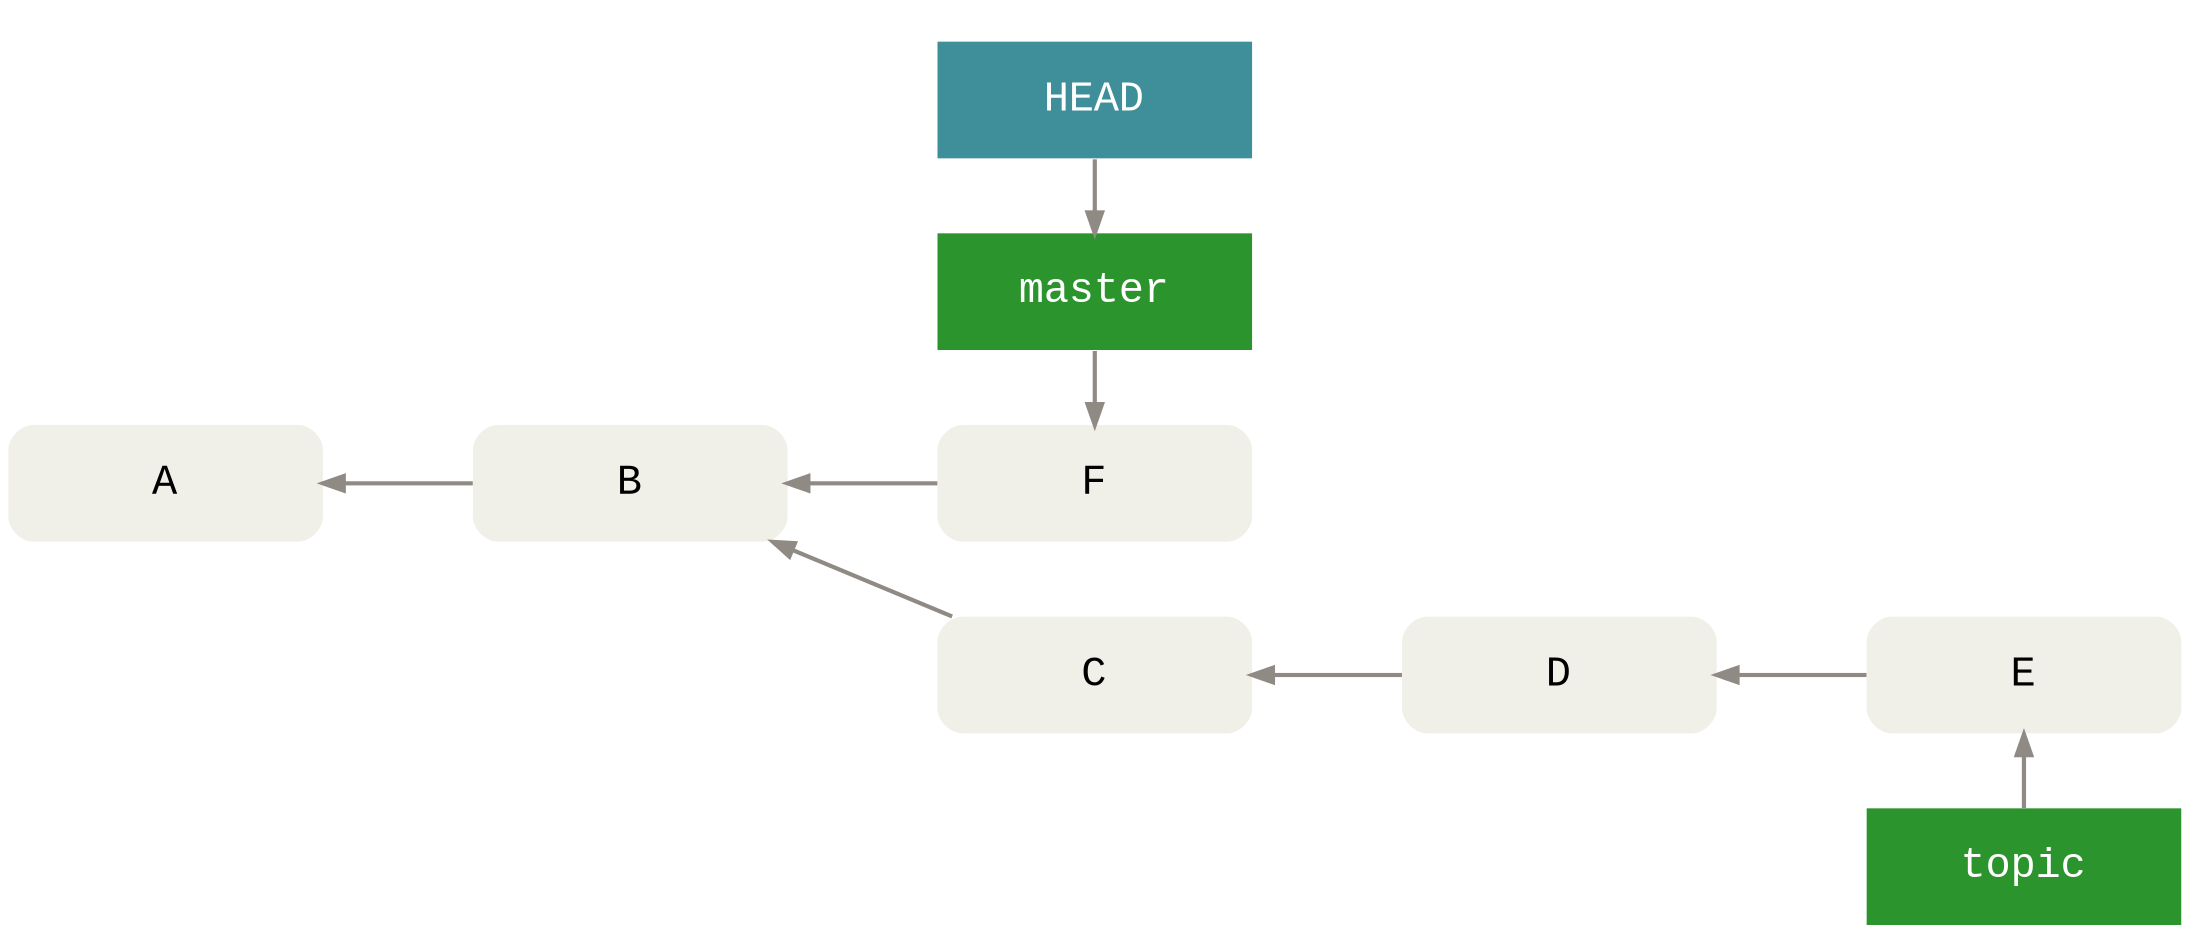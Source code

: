 digraph Git {
  bgcolor="transparent"

  rankdir=LR
  ranksep=1
  nodesep=.5

  edge [color="#8f8a83"
        penwidth=2
        dir="back"]
  node [shape=box
        fontname="Menlo, Monaco, Consolas, Lucida Console, Courier New, monospace"
        fontsize=20
        margin=".2,.23"
        width=2.1
        penwidth=0]

  node [style="rounded,filled"
        fillcolor="#f0efe8"]
  node [group=master]
  A -> B -> F
  node [group=topic]
  B -> C -> D -> E

  node [style="filled"
        fontcolor="#ffffff"
        fillcolor="#2c942c"]
  HEAD [fillcolor="#3e8f99"]

  subgraph cluster_master {
    color=invis
    {
      rank=same
      F -> master -> HEAD
    }
  }

  // No cluster draws label below.
  {
    rank=same
    E -> topic
  }
}

